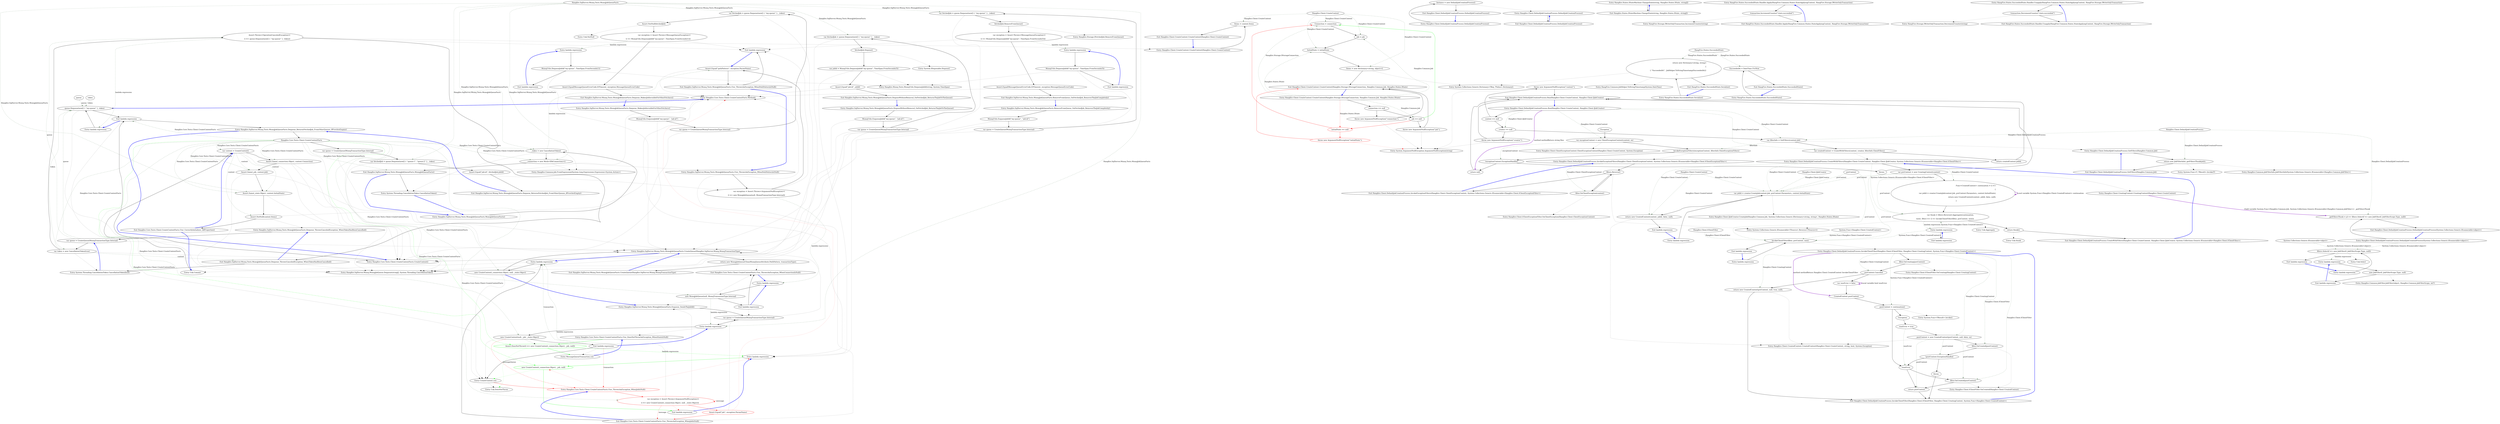 digraph  {
n17 [label="Hangfire.Client.CreateContext", span=""];
n0 [label="Entry Hangfire.Client.CreateContext.CreateContext(Hangfire.Client.CreateContext)", span="30-30", cluster="Hangfire.Client.CreateContext.CreateContext(Hangfire.Client.CreateContext)"];
n1 [label="Items = context.Items", span="33-33", cluster="Hangfire.Client.CreateContext.CreateContext(Hangfire.Client.CreateContext)"];
n2 [label="Exit Hangfire.Client.CreateContext.CreateContext(Hangfire.Client.CreateContext)", span="30-30", cluster="Hangfire.Client.CreateContext.CreateContext(Hangfire.Client.CreateContext)"];
n3 [label="Entry Hangfire.Client.CreateContext.CreateContext(Hangfire.Storage.IStorageConnection, Hangfire.Common.Job, Hangfire.States.IState)", span="36-36", cluster="Hangfire.Client.CreateContext.CreateContext(Hangfire.Storage.IStorageConnection, Hangfire.Common.Job, Hangfire.States.IState)"];
n4 [label="connection == null", span="38-38", cluster="Hangfire.Client.CreateContext.CreateContext(Hangfire.Storage.IStorageConnection, Hangfire.Common.Job, Hangfire.States.IState)"];
n6 [label="job == null", span="39-39", cluster="Hangfire.Client.CreateContext.CreateContext(Hangfire.Storage.IStorageConnection, Hangfire.Common.Job, Hangfire.States.IState)"];
n8 [label="initialState == null", span="40-40", cluster="Hangfire.Client.CreateContext.CreateContext(Hangfire.Storage.IStorageConnection, Hangfire.Common.Job, Hangfire.States.IState)", color=red, community=0];
n10 [label="Connection = connection", span="42-42", cluster="Hangfire.Client.CreateContext.CreateContext(Hangfire.Storage.IStorageConnection, Hangfire.Common.Job, Hangfire.States.IState)"];
n11 [label="Job = job", span="43-43", cluster="Hangfire.Client.CreateContext.CreateContext(Hangfire.Storage.IStorageConnection, Hangfire.Common.Job, Hangfire.States.IState)"];
n12 [label="InitialState = initialState", span="44-44", cluster="Hangfire.Client.CreateContext.CreateContext(Hangfire.Storage.IStorageConnection, Hangfire.Common.Job, Hangfire.States.IState)"];
n5 [label="throw new ArgumentNullException(''connection'');", span="38-38", cluster="Hangfire.Client.CreateContext.CreateContext(Hangfire.Storage.IStorageConnection, Hangfire.Common.Job, Hangfire.States.IState)"];
n7 [label="throw new ArgumentNullException(''job'');", span="39-39", cluster="Hangfire.Client.CreateContext.CreateContext(Hangfire.Storage.IStorageConnection, Hangfire.Common.Job, Hangfire.States.IState)"];
n9 [label="throw new ArgumentNullException(''initialState'');", span="40-40", cluster="Hangfire.Client.CreateContext.CreateContext(Hangfire.Storage.IStorageConnection, Hangfire.Common.Job, Hangfire.States.IState)", color=red, community=0];
n13 [label="Items = new Dictionary<string, object>()", span="46-46", cluster="Hangfire.Client.CreateContext.CreateContext(Hangfire.Storage.IStorageConnection, Hangfire.Common.Job, Hangfire.States.IState)"];
n14 [label="Exit Hangfire.Client.CreateContext.CreateContext(Hangfire.Storage.IStorageConnection, Hangfire.Common.Job, Hangfire.States.IState)", span="36-36", cluster="Hangfire.Client.CreateContext.CreateContext(Hangfire.Storage.IStorageConnection, Hangfire.Common.Job, Hangfire.States.IState)"];
n15 [label="Entry System.ArgumentNullException.ArgumentNullException(string)", span="0-0", cluster="System.ArgumentNullException.ArgumentNullException(string)"];
n16 [label="Entry System.Collections.Generic.Dictionary<TKey, TValue>.Dictionary()", span="0-0", cluster="System.Collections.Generic.Dictionary<TKey, TValue>.Dictionary()"];
m0_15 [label="Exit Hangfire.Core.Tests.Client.CreateContextFacts.Ctor_ThrowsAnException_WhenConnectionIsNull()", span="24-24", cluster="Hangfire.Core.Tests.Client.CreateContextFacts.Ctor_ThrowsAnException_WhenConnectionIsNull()", file="CreateContextFacts.cs"];
m0_37 [label="var context = CreateContext()", span="50-50", cluster="Hangfire.Core.Tests.Client.CreateContextFacts.Ctor_CorrectlyInitializes_AllProperties()", file="CreateContextFacts.cs"];
m0_38 [label="Assert.Same(_connection.Object, context.Connection)", span="52-52", cluster="Hangfire.Core.Tests.Client.CreateContextFacts.Ctor_CorrectlyInitializes_AllProperties()", file="CreateContextFacts.cs"];
m0_39 [label="Assert.Same(_job, context.Job)", span="53-53", cluster="Hangfire.Core.Tests.Client.CreateContextFacts.Ctor_CorrectlyInitializes_AllProperties()", file="CreateContextFacts.cs"];
m0_40 [label="Assert.Same(_state.Object, context.InitialState)", span="54-54", cluster="Hangfire.Core.Tests.Client.CreateContextFacts.Ctor_CorrectlyInitializes_AllProperties()", file="CreateContextFacts.cs"];
m0_41 [label="Assert.NotNull(context.Items)", span="56-56", cluster="Hangfire.Core.Tests.Client.CreateContextFacts.Ctor_CorrectlyInitializes_AllProperties()", file="CreateContextFacts.cs"];
m0_42 [label="Exit Hangfire.Core.Tests.Client.CreateContextFacts.Ctor_CorrectlyInitializes_AllProperties()", span="48-48", cluster="Hangfire.Core.Tests.Client.CreateContextFacts.Ctor_CorrectlyInitializes_AllProperties()", file="CreateContextFacts.cs"];
m0_6 [label="Entry Hangfire.SqlServer.Msmq.Tests.MsmqJobQueueFacts.Ctor_ThrowsAnException_WhenPathPatternIsNull()", span="22-22", cluster="Hangfire.SqlServer.Msmq.Tests.MsmqJobQueueFacts.Ctor_ThrowsAnException_WhenPathPatternIsNull()", file="CreateContextFacts.cs"];
m0_44 [label="Entry Hangfire.SqlServer.Msmq.MsmqJobQueue.Dequeue(string[], System.Threading.CancellationToken)", span="43-43", cluster="Hangfire.SqlServer.Msmq.MsmqJobQueue.Dequeue(string[], System.Threading.CancellationToken)", file="CreateContextFacts.cs"];
m0_34 [label="new CreateContext(_connection.Object, _job, null)", span="44-44", cluster="lambda expression", file="CreateContextFacts.cs", color=green, community=0];
m0_60 [label="Entry Hangfire.SqlServer.Msmq.Tests.MsmqJobQueueFacts.Dequeue_MakesJobInvisibleForOtherFetchers()", span="88-88", cluster="Hangfire.SqlServer.Msmq.Tests.MsmqJobQueueFacts.Dequeue_MakesJobInvisibleForOtherFetchers()", file="CreateContextFacts.cs"];
m0_61 [label="MsmqUtils.EnqueueJobId(''my-queue'', ''job-id'')", span="91-91", cluster="Hangfire.SqlServer.Msmq.Tests.MsmqJobQueueFacts.Dequeue_MakesJobInvisibleForOtherFetchers()", file="CreateContextFacts.cs"];
m0_62 [label="var queue = CreateQueue(MsmqTransactionType.Internal)", span="92-92", cluster="Hangfire.SqlServer.Msmq.Tests.MsmqJobQueueFacts.Dequeue_MakesJobInvisibleForOtherFetchers()", file="CreateContextFacts.cs"];
m0_63 [label="var fetchedJob = queue.Dequeue(new[] { ''my-queue'' }, _token)", span="95-95", cluster="Hangfire.SqlServer.Msmq.Tests.MsmqJobQueueFacts.Dequeue_MakesJobInvisibleForOtherFetchers()", file="CreateContextFacts.cs"];
m0_64 [label="Assert.NotNull(fetchedJob)", span="98-98", cluster="Hangfire.SqlServer.Msmq.Tests.MsmqJobQueueFacts.Dequeue_MakesJobInvisibleForOtherFetchers()", file="CreateContextFacts.cs"];
m0_65 [label="var exception = Assert.Throws<MessageQueueException>(\r\n                () => MsmqUtils.DequeueJobId(''my-queue'', TimeSpan.FromSeconds(1)))", span="100-101", cluster="Hangfire.SqlServer.Msmq.Tests.MsmqJobQueueFacts.Dequeue_MakesJobInvisibleForOtherFetchers()", file="CreateContextFacts.cs"];
m0_66 [label="Assert.Equal(MessageQueueErrorCode.IOTimeout, exception.MessageQueueErrorCode)", span="103-103", cluster="Hangfire.SqlServer.Msmq.Tests.MsmqJobQueueFacts.Dequeue_MakesJobInvisibleForOtherFetchers()", file="CreateContextFacts.cs"];
m0_67 [label="Exit Hangfire.SqlServer.Msmq.Tests.MsmqJobQueueFacts.Dequeue_MakesJobInvisibleForOtherFetchers()", span="88-88", cluster="Hangfire.SqlServer.Msmq.Tests.MsmqJobQueueFacts.Dequeue_MakesJobInvisibleForOtherFetchers()", file="CreateContextFacts.cs"];
m0_0 [label="Entry Hangfire.SqlServer.Msmq.Tests.MsmqJobQueueFacts.MsmqJobQueueFacts()", span="15-15", cluster="Hangfire.SqlServer.Msmq.Tests.MsmqJobQueueFacts.MsmqJobQueueFacts()", file="CreateContextFacts.cs"];
m0_1 [label="_token = new CancellationToken()", span="17-17", cluster="Hangfire.SqlServer.Msmq.Tests.MsmqJobQueueFacts.MsmqJobQueueFacts()", file="CreateContextFacts.cs"];
m0_2 [label="_connection = new Mock<IDbConnection>()", span="18-18", cluster="Hangfire.SqlServer.Msmq.Tests.MsmqJobQueueFacts.MsmqJobQueueFacts()", file="CreateContextFacts.cs"];
m0_3 [label="Exit Hangfire.SqlServer.Msmq.Tests.MsmqJobQueueFacts.MsmqJobQueueFacts()", span="15-15", cluster="Hangfire.SqlServer.Msmq.Tests.MsmqJobQueueFacts.MsmqJobQueueFacts()", file="CreateContextFacts.cs"];
m0_4 [label="Entry System.Threading.CancellationToken.CancellationToken()", span="0-0", cluster="System.Threading.CancellationToken.CancellationToken()", file="CreateContextFacts.cs"];
m0_35 [label="Exit lambda expression", span="44-44", cluster="lambda expression", file="CreateContextFacts.cs"];
m0_17 [label="var queue = CreateQueue(MsmqTransactionType.Internal)", span="34-34", cluster="Hangfire.SqlServer.Msmq.Tests.MsmqJobQueueFacts.Enqueue_SendsTheJobId()", file="CreateContextFacts.cs"];
m0_11 [label="Entry Hangfire.Core.Tests.Client.CreateContextFacts.Method()", span="68-68", cluster="Hangfire.Core.Tests.Client.CreateContextFacts.Method()", file="CreateContextFacts.cs"];
m0_7 [label="var exception = Assert.Throws<ArgumentNullException>(\r\n                () => new MsmqJobQueue(null, MsmqTransactionType.Internal))", span="24-25", cluster="Hangfire.SqlServer.Msmq.Tests.MsmqJobQueueFacts.Ctor_ThrowsAnException_WhenPathPatternIsNull()", file="CreateContextFacts.cs"];
m0_73 [label="Entry Hangfire.SqlServer.Msmq.Tests.MsmqJobQueueFacts.RemoveFromQueue_OnFetchedJob_RemovesTheJobCompletely()", span="107-107", cluster="Hangfire.SqlServer.Msmq.Tests.MsmqJobQueueFacts.RemoveFromQueue_OnFetchedJob_RemovesTheJobCompletely()", file="CreateContextFacts.cs"];
m0_74 [label="MsmqUtils.EnqueueJobId(''my-queue'', ''job-id'')", span="110-110", cluster="Hangfire.SqlServer.Msmq.Tests.MsmqJobQueueFacts.RemoveFromQueue_OnFetchedJob_RemovesTheJobCompletely()", file="CreateContextFacts.cs"];
m0_75 [label="var queue = CreateQueue(MsmqTransactionType.Internal)", span="111-111", cluster="Hangfire.SqlServer.Msmq.Tests.MsmqJobQueueFacts.RemoveFromQueue_OnFetchedJob_RemovesTheJobCompletely()", file="CreateContextFacts.cs"];
m0_76 [label="var fetchedJob = queue.Dequeue(new[] { ''my-queue'' }, _token)", span="114-114", cluster="Hangfire.SqlServer.Msmq.Tests.MsmqJobQueueFacts.RemoveFromQueue_OnFetchedJob_RemovesTheJobCompletely()", file="CreateContextFacts.cs"];
m0_77 [label="fetchedJob.RemoveFromQueue()", span="116-116", cluster="Hangfire.SqlServer.Msmq.Tests.MsmqJobQueueFacts.RemoveFromQueue_OnFetchedJob_RemovesTheJobCompletely()", file="CreateContextFacts.cs"];
m0_78 [label="var exception = Assert.Throws<MessageQueueException>(\r\n                () => MsmqUtils.DequeueJobId(''my-queue'', TimeSpan.FromSeconds(5)))", span="120-121", cluster="Hangfire.SqlServer.Msmq.Tests.MsmqJobQueueFacts.RemoveFromQueue_OnFetchedJob_RemovesTheJobCompletely()", file="CreateContextFacts.cs"];
m0_79 [label="Assert.Equal(MessageQueueErrorCode.IOTimeout, exception.MessageQueueErrorCode)", span="123-123", cluster="Hangfire.SqlServer.Msmq.Tests.MsmqJobQueueFacts.RemoveFromQueue_OnFetchedJob_RemovesTheJobCompletely()", file="CreateContextFacts.cs"];
m0_80 [label="Exit Hangfire.SqlServer.Msmq.Tests.MsmqJobQueueFacts.RemoveFromQueue_OnFetchedJob_RemovesTheJobCompletely()", span="107-107", cluster="Hangfire.SqlServer.Msmq.Tests.MsmqJobQueueFacts.RemoveFromQueue_OnFetchedJob_RemovesTheJobCompletely()", file="CreateContextFacts.cs"];
m0_32 [label="Entry Unk.DoesNotThrow", span="", cluster="Unk.DoesNotThrow", file="CreateContextFacts.cs"];
m0_43 [label="Entry Hangfire.Core.Tests.Client.CreateContextFacts.CreateContext()", span="72-72", cluster="Hangfire.Core.Tests.Client.CreateContextFacts.CreateContext()", file="CreateContextFacts.cs"];
m0_12 [label="Entry lambda expression", span="25-25", cluster="lambda expression", file="CreateContextFacts.cs"];
m0_13 [label="new MsmqJobQueue(null, MsmqTransactionType.Internal)", span="25-25", cluster="lambda expression", file="CreateContextFacts.cs"];
m0_14 [label="Exit lambda expression", span="25-25", cluster="lambda expression", file="CreateContextFacts.cs"];
m0_5 [label="Entry Hangfire.Common.Job.FromExpression(System.Linq.Expressions.Expression<System.Action>)", span="148-148", cluster="Hangfire.Common.Job.FromExpression(System.Linq.Expressions.Expression<System.Action>)", file="CreateContextFacts.cs"];
m0_16 [label="Entry Hangfire.SqlServer.Msmq.Tests.MsmqJobQueueFacts.Enqueue_SendsTheJobId()", span="31-31", cluster="Hangfire.SqlServer.Msmq.Tests.MsmqJobQueueFacts.Enqueue_SendsTheJobId()", file="CreateContextFacts.cs"];
m0_10 [label="Exit lambda expression", span="18-18", cluster="lambda expression", file="CreateContextFacts.cs"];
m0_53 [label="Exit lambda expression", span="73-73", cluster="lambda expression", file="CreateContextFacts.cs"];
m0_54 [label="Entry Hangfire.SqlServer.Msmq.Tests.MsmqJobQueueFacts.Dequeue_ReturnsFetchedJob_FromOtherQueues_IfFirstAreEmpty()", span="77-77", cluster="Hangfire.SqlServer.Msmq.Tests.MsmqJobQueueFacts.Dequeue_ReturnsFetchedJob_FromOtherQueues_IfFirstAreEmpty()", file="CreateContextFacts.cs"];
m0_33 [label="Entry lambda expression", span="44-44", cluster="lambda expression", file="CreateContextFacts.cs"];
m0_29 [label="Entry Hangfire.Core.Tests.Client.CreateContextFacts.Ctor_DoesNotThrowAnException_WhenStateIsNull()", span="42-42", cluster="Hangfire.Core.Tests.Client.CreateContextFacts.Ctor_DoesNotThrowAnException_WhenStateIsNull()", file="CreateContextFacts.cs"];
m0_18 [label="Entry lambda expression", span="27-27", cluster="lambda expression", file="CreateContextFacts.cs"];
m0_19 [label="new CreateContext(null, _job, _state.Object)", span="27-27", cluster="lambda expression", file="CreateContextFacts.cs"];
m0_20 [label="Exit lambda expression", span="27-27", cluster="lambda expression", file="CreateContextFacts.cs"];
m0_22 [label="Entry Hangfire.Core.Tests.Client.CreateContextFacts.Ctor_ThrowsAnException_WhenJobIsNull()", span="33-33", cluster="Hangfire.Core.Tests.Client.CreateContextFacts.Ctor_ThrowsAnException_WhenJobIsNull()", color=red, community=0, file="CreateContextFacts.cs"];
m0_21 [label="Entry CreateContext.cstr", span="", cluster="CreateContext.cstr", file="CreateContextFacts.cs"];
m0_26 [label="Entry lambda expression", span="36-36", cluster="lambda expression", file="CreateContextFacts.cs"];
m0_23 [label="var exception = Assert.Throws<ArgumentNullException>(\r\n                () => new CreateContext(_connection.Object, null, _state.Object))", span="35-36", cluster="Hangfire.Core.Tests.Client.CreateContextFacts.Ctor_ThrowsAnException_WhenJobIsNull()", color=red, community=0, file="CreateContextFacts.cs"];
m0_24 [label="Assert.Equal(''job'', exception.ParamName)", span="38-38", cluster="Hangfire.Core.Tests.Client.CreateContextFacts.Ctor_ThrowsAnException_WhenJobIsNull()", color=red, community=0, file="CreateContextFacts.cs"];
m0_25 [label="Exit Hangfire.Core.Tests.Client.CreateContextFacts.Ctor_ThrowsAnException_WhenJobIsNull()", span="33-33", cluster="Hangfire.Core.Tests.Client.CreateContextFacts.Ctor_ThrowsAnException_WhenJobIsNull()", file="CreateContextFacts.cs"];
m0_27 [label="new CreateContext(_connection.Object, null, _state.Object)", span="36-36", cluster="lambda expression", file="CreateContextFacts.cs"];
m0_45 [label="Entry Hangfire.SqlServer.Msmq.Tests.MsmqJobQueueFacts.Dequeue_ThrowsCanceledException_WhenTokenHasBeenCancelled()", span="67-67", cluster="Hangfire.SqlServer.Msmq.Tests.MsmqJobQueueFacts.Dequeue_ThrowsCanceledException_WhenTokenHasBeenCancelled()", file="CreateContextFacts.cs"];
m0_68 [label="Entry Unk.NotNull", span="", cluster="Unk.NotNull", file="CreateContextFacts.cs"];
m0_81 [label="Entry Hangfire.Storage.IFetchedJob.RemoveFromQueue()", span="24-24", cluster="Hangfire.Storage.IFetchedJob.RemoveFromQueue()", file="CreateContextFacts.cs"];
m0_36 [label="Entry Unk.Commit", span="", cluster="Unk.Commit", file="CreateContextFacts.cs"];
m0_52 [label="queue.Dequeue(new[] { ''my-queue'' }, token)", span="73-73", cluster="lambda expression", file="CreateContextFacts.cs"];
m0_46 [label="var queue = CreateQueue(MsmqTransactionType.Internal)", span="69-69", cluster="Hangfire.SqlServer.Msmq.Tests.MsmqJobQueueFacts.Dequeue_ThrowsCanceledException_WhenTokenHasBeenCancelled()", file="CreateContextFacts.cs"];
m0_47 [label="var token = new CancellationToken(true)", span="70-70", cluster="Hangfire.SqlServer.Msmq.Tests.MsmqJobQueueFacts.Dequeue_ThrowsCanceledException_WhenTokenHasBeenCancelled()", file="CreateContextFacts.cs"];
m0_48 [label="Assert.Throws<OperationCanceledException>(\r\n                () => queue.Dequeue(new[] { ''my-queue'' }, token))", span="72-73", cluster="Hangfire.SqlServer.Msmq.Tests.MsmqJobQueueFacts.Dequeue_ThrowsCanceledException_WhenTokenHasBeenCancelled()", file="CreateContextFacts.cs"];
m0_49 [label="Exit Hangfire.SqlServer.Msmq.Tests.MsmqJobQueueFacts.Dequeue_ThrowsCanceledException_WhenTokenHasBeenCancelled()", span="67-67", cluster="Hangfire.SqlServer.Msmq.Tests.MsmqJobQueueFacts.Dequeue_ThrowsCanceledException_WhenTokenHasBeenCancelled()", file="CreateContextFacts.cs"];
m0_50 [label="Entry System.Threading.CancellationToken.CancellationToken(bool)", span="0-0", cluster="System.Threading.CancellationToken.CancellationToken(bool)", file="CreateContextFacts.cs"];
m0_30 [label="Assert.DoesNotThrow(() => new CreateContext(_connection.Object, _job, null))", span="44-44", cluster="Hangfire.Core.Tests.Client.CreateContextFacts.Ctor_DoesNotThrowAnException_WhenStateIsNull()", file="CreateContextFacts.cs", color=green, community=0];
m0_51 [label="Entry lambda expression", span="73-73", cluster="lambda expression", file="CreateContextFacts.cs"];
m0_69 [label="Entry lambda expression", span="101-101", cluster="lambda expression", file="CreateContextFacts.cs"];
m0_70 [label="MsmqUtils.DequeueJobId(''my-queue'', TimeSpan.FromSeconds(1))", span="101-101", cluster="lambda expression", file="CreateContextFacts.cs"];
m0_71 [label="Exit lambda expression", span="101-101", cluster="lambda expression", file="CreateContextFacts.cs"];
m0_82 [label="Entry lambda expression", span="121-121", cluster="lambda expression", file="CreateContextFacts.cs"];
m0_83 [label="MsmqUtils.DequeueJobId(''my-queue'', TimeSpan.FromSeconds(5))", span="121-121", cluster="lambda expression", file="CreateContextFacts.cs"];
m0_84 [label="Exit lambda expression", span="121-121", cluster="lambda expression", file="CreateContextFacts.cs"];
m0_8 [label="Assert.Equal(''pathPattern'', exception.ParamName)", span="27-27", cluster="Hangfire.SqlServer.Msmq.Tests.MsmqJobQueueFacts.Ctor_ThrowsAnException_WhenPathPatternIsNull()", file="CreateContextFacts.cs"];
m0_28 [label="Entry Hangfire.SqlServer.Msmq.Tests.MsmqJobQueueFacts.CreateQueue(Hangfire.SqlServer.Msmq.MsmqTransactionType)", span="142-142", cluster="Hangfire.SqlServer.Msmq.Tests.MsmqJobQueueFacts.CreateQueue(Hangfire.SqlServer.Msmq.MsmqTransactionType)", file="CreateContextFacts.cs"];
m0_9 [label="Exit Hangfire.SqlServer.Msmq.Tests.MsmqJobQueueFacts.Ctor_ThrowsAnException_WhenPathPatternIsNull()", span="22-22", cluster="Hangfire.SqlServer.Msmq.Tests.MsmqJobQueueFacts.Ctor_ThrowsAnException_WhenPathPatternIsNull()", file="CreateContextFacts.cs"];
m0_72 [label="Entry Hangfire.Msmq.Tests.MsmqUtils.DequeueJobId(string, System.TimeSpan)", span="19-19", cluster="Hangfire.Msmq.Tests.MsmqUtils.DequeueJobId(string, System.TimeSpan)", file="CreateContextFacts.cs"];
m0_31 [label="Entry MessageQueueTransaction.cstr", span="", cluster="MessageQueueTransaction.cstr", file="CreateContextFacts.cs"];
m0_85 [label="Entry Hangfire.SqlServer.Msmq.Tests.MsmqJobQueueFacts.DisposeWithoutRemoval_OnFetchedJob_ReturnsTheJobToTheQueue()", span="127-127", cluster="Hangfire.SqlServer.Msmq.Tests.MsmqJobQueueFacts.DisposeWithoutRemoval_OnFetchedJob_ReturnsTheJobToTheQueue()", file="CreateContextFacts.cs"];
m0_86 [label="MsmqUtils.EnqueueJobId(''my-queue'', ''job-id'')", span="130-130", cluster="Hangfire.SqlServer.Msmq.Tests.MsmqJobQueueFacts.DisposeWithoutRemoval_OnFetchedJob_ReturnsTheJobToTheQueue()", file="CreateContextFacts.cs"];
m0_87 [label="var queue = CreateQueue(MsmqTransactionType.Internal)", span="131-131", cluster="Hangfire.SqlServer.Msmq.Tests.MsmqJobQueueFacts.DisposeWithoutRemoval_OnFetchedJob_ReturnsTheJobToTheQueue()", file="CreateContextFacts.cs"];
m0_88 [label="var fetchedJob = queue.Dequeue(new[] { ''my-queue'' }, _token)", span="134-134", cluster="Hangfire.SqlServer.Msmq.Tests.MsmqJobQueueFacts.DisposeWithoutRemoval_OnFetchedJob_ReturnsTheJobToTheQueue()", file="CreateContextFacts.cs"];
m0_89 [label="fetchedJob.Dispose()", span="135-135", cluster="Hangfire.SqlServer.Msmq.Tests.MsmqJobQueueFacts.DisposeWithoutRemoval_OnFetchedJob_ReturnsTheJobToTheQueue()", file="CreateContextFacts.cs"];
m0_90 [label="var jobId = MsmqUtils.DequeueJobId(''my-queue'', TimeSpan.FromSeconds(5))", span="138-138", cluster="Hangfire.SqlServer.Msmq.Tests.MsmqJobQueueFacts.DisposeWithoutRemoval_OnFetchedJob_ReturnsTheJobToTheQueue()", file="CreateContextFacts.cs"];
m0_91 [label="Assert.Equal(''job-id'', jobId)", span="139-139", cluster="Hangfire.SqlServer.Msmq.Tests.MsmqJobQueueFacts.DisposeWithoutRemoval_OnFetchedJob_ReturnsTheJobToTheQueue()", file="CreateContextFacts.cs"];
m0_92 [label="Exit Hangfire.SqlServer.Msmq.Tests.MsmqJobQueueFacts.DisposeWithoutRemoval_OnFetchedJob_ReturnsTheJobToTheQueue()", span="127-127", cluster="Hangfire.SqlServer.Msmq.Tests.MsmqJobQueueFacts.DisposeWithoutRemoval_OnFetchedJob_ReturnsTheJobToTheQueue()", file="CreateContextFacts.cs"];
m0_94 [label="return new MsmqJobQueue(CleanMsmqQueueAttribute.PathPattern, transactionType);", span="144-144", cluster="Hangfire.SqlServer.Msmq.Tests.MsmqJobQueueFacts.CreateQueue(Hangfire.SqlServer.Msmq.MsmqTransactionType)", file="CreateContextFacts.cs"];
m0_95 [label="Exit Hangfire.SqlServer.Msmq.Tests.MsmqJobQueueFacts.CreateQueue(Hangfire.SqlServer.Msmq.MsmqTransactionType)", span="142-142", cluster="Hangfire.SqlServer.Msmq.Tests.MsmqJobQueueFacts.CreateQueue(Hangfire.SqlServer.Msmq.MsmqTransactionType)", file="CreateContextFacts.cs"];
m0_93 [label="Entry System.IDisposable.Dispose()", span="0-0", cluster="System.IDisposable.Dispose()", file="CreateContextFacts.cs"];
m0_55 [label="Hangfire.Core.Tests.Client.CreateContextFacts", span="", cluster="Hangfire.SqlServer.Msmq.Tests.MsmqJobQueueFacts.Dequeue_ReturnsFetchedJob_FromOtherQueues_IfFirstAreEmpty()", file="CreateContextFacts.cs"];
m0_56 [label="var queue = CreateQueue(MsmqTransactionType.Internal)", span="80-80", cluster="Hangfire.SqlServer.Msmq.Tests.MsmqJobQueueFacts.Dequeue_ReturnsFetchedJob_FromOtherQueues_IfFirstAreEmpty()", file="CreateContextFacts.cs"];
m0_57 [label="var fetchedJob = queue.Dequeue(new[] { ''queue-1'', ''queue-2'' }, _token)", span="82-82", cluster="Hangfire.SqlServer.Msmq.Tests.MsmqJobQueueFacts.Dequeue_ReturnsFetchedJob_FromOtherQueues_IfFirstAreEmpty()", file="CreateContextFacts.cs"];
m0_58 [label="Assert.Equal(''job-id'', fetchedJob.JobId)", span="84-84", cluster="Hangfire.SqlServer.Msmq.Tests.MsmqJobQueueFacts.Dequeue_ReturnsFetchedJob_FromOtherQueues_IfFirstAreEmpty()", file="CreateContextFacts.cs"];
m0_59 [label="Exit Hangfire.SqlServer.Msmq.Tests.MsmqJobQueueFacts.Dequeue_ReturnsFetchedJob_FromOtherQueues_IfFirstAreEmpty()", span="77-77", cluster="Hangfire.SqlServer.Msmq.Tests.MsmqJobQueueFacts.Dequeue_ReturnsFetchedJob_FromOtherQueues_IfFirstAreEmpty()", file="CreateContextFacts.cs"];
m0_96 [label="Hangfire.SqlServer.Msmq.Tests.MsmqJobQueueFacts", span="", file="CreateContextFacts.cs"];
m0_97 [label=queue, span="", file="CreateContextFacts.cs"];
m0_98 [label=token, span="", file="CreateContextFacts.cs"];
m1_35 [label="Entry Hangfire.Client.DefaultJobCreationProcess.InvokeExceptionFilters(Hangfire.Client.ClientExceptionContext, System.Collections.Generic.IEnumerable<Hangfire.Client.IClientExceptionFilter>)", span="132-132", cluster="Hangfire.Client.DefaultJobCreationProcess.InvokeExceptionFilters(Hangfire.Client.ClientExceptionContext, System.Collections.Generic.IEnumerable<Hangfire.Client.IClientExceptionFilter>)", file="DefaultJobCreationProcess.cs"];
m1_80 [label="filters.Reverse()", span="135-135", cluster="Hangfire.Client.DefaultJobCreationProcess.InvokeExceptionFilters(Hangfire.Client.ClientExceptionContext, System.Collections.Generic.IEnumerable<Hangfire.Client.IClientExceptionFilter>)", file="DefaultJobCreationProcess.cs"];
m1_81 [label="filter.OnClientException(context)", span="137-137", cluster="Hangfire.Client.DefaultJobCreationProcess.InvokeExceptionFilters(Hangfire.Client.ClientExceptionContext, System.Collections.Generic.IEnumerable<Hangfire.Client.IClientExceptionFilter>)", file="DefaultJobCreationProcess.cs"];
m1_82 [label="Exit Hangfire.Client.DefaultJobCreationProcess.InvokeExceptionFilters(Hangfire.Client.ClientExceptionContext, System.Collections.Generic.IEnumerable<Hangfire.Client.IClientExceptionFilter>)", span="132-132", cluster="Hangfire.Client.DefaultJobCreationProcess.InvokeExceptionFilters(Hangfire.Client.ClientExceptionContext, System.Collections.Generic.IEnumerable<Hangfire.Client.IClientExceptionFilter>)", file="DefaultJobCreationProcess.cs"];
m1_46 [label="Entry System.Collections.Generic.IEnumerable<TSource>.Reverse<TSource>()", span="0-0", cluster="System.Collections.Generic.IEnumerable<TSource>.Reverse<TSource>()", file="DefaultJobCreationProcess.cs"];
m1_16 [label="Entry Hangfire.Client.DefaultJobCreationProcess.Run(Hangfire.Client.CreateContext, Hangfire.Client.IJobCreator)", span="45-45", cluster="Hangfire.Client.DefaultJobCreationProcess.Run(Hangfire.Client.CreateContext, Hangfire.Client.IJobCreator)", file="DefaultJobCreationProcess.cs"];
m1_17 [label="context == null", span="47-47", cluster="Hangfire.Client.DefaultJobCreationProcess.Run(Hangfire.Client.CreateContext, Hangfire.Client.IJobCreator)", file="DefaultJobCreationProcess.cs"];
m1_19 [label="creator == null", span="48-48", cluster="Hangfire.Client.DefaultJobCreationProcess.Run(Hangfire.Client.CreateContext, Hangfire.Client.IJobCreator)", file="DefaultJobCreationProcess.cs"];
m1_21 [label="var filterInfo = GetFilters(context.Job)", span="50-50", cluster="Hangfire.Client.DefaultJobCreationProcess.Run(Hangfire.Client.CreateContext, Hangfire.Client.IJobCreator)", file="DefaultJobCreationProcess.cs"];
m1_22 [label="var createdContext = CreateWithFilters(context, creator, filterInfo.ClientFilters)", span="54-54", cluster="Hangfire.Client.DefaultJobCreationProcess.Run(Hangfire.Client.CreateContext, Hangfire.Client.IJobCreator)", file="DefaultJobCreationProcess.cs"];
m1_25 [label="var exceptionContext = new ClientExceptionContext(context, ex)", span="59-59", cluster="Hangfire.Client.DefaultJobCreationProcess.Run(Hangfire.Client.CreateContext, Hangfire.Client.IJobCreator)", file="DefaultJobCreationProcess.cs"];
m1_18 [label="throw new ArgumentNullException(''context'');", span="47-47", cluster="Hangfire.Client.DefaultJobCreationProcess.Run(Hangfire.Client.CreateContext, Hangfire.Client.IJobCreator)", file="DefaultJobCreationProcess.cs"];
m1_20 [label="throw new ArgumentNullException(''creator'');", span="48-48", cluster="Hangfire.Client.DefaultJobCreationProcess.Run(Hangfire.Client.CreateContext, Hangfire.Client.IJobCreator)", file="DefaultJobCreationProcess.cs"];
m1_26 [label="InvokeExceptionFilters(exceptionContext, filterInfo.ClientExceptionFilters)", span="61-61", cluster="Hangfire.Client.DefaultJobCreationProcess.Run(Hangfire.Client.CreateContext, Hangfire.Client.IJobCreator)", file="DefaultJobCreationProcess.cs"];
m1_23 [label="return createdContext.JobId;", span="55-55", cluster="Hangfire.Client.DefaultJobCreationProcess.Run(Hangfire.Client.CreateContext, Hangfire.Client.IJobCreator)", file="DefaultJobCreationProcess.cs"];
m1_24 [label=Exception, span="57-57", cluster="Hangfire.Client.DefaultJobCreationProcess.Run(Hangfire.Client.CreateContext, Hangfire.Client.IJobCreator)", file="DefaultJobCreationProcess.cs"];
m1_27 [label="!exceptionContext.ExceptionHandled", span="62-62", cluster="Hangfire.Client.DefaultJobCreationProcess.Run(Hangfire.Client.CreateContext, Hangfire.Client.IJobCreator)", file="DefaultJobCreationProcess.cs"];
m1_28 [label="throw;", span="64-64", cluster="Hangfire.Client.DefaultJobCreationProcess.Run(Hangfire.Client.CreateContext, Hangfire.Client.IJobCreator)", file="DefaultJobCreationProcess.cs"];
m1_29 [label="return null;", span="67-67", cluster="Hangfire.Client.DefaultJobCreationProcess.Run(Hangfire.Client.CreateContext, Hangfire.Client.IJobCreator)", file="DefaultJobCreationProcess.cs"];
m1_30 [label="Exit Hangfire.Client.DefaultJobCreationProcess.Run(Hangfire.Client.CreateContext, Hangfire.Client.IJobCreator)", span="45-45", cluster="Hangfire.Client.DefaultJobCreationProcess.Run(Hangfire.Client.CreateContext, Hangfire.Client.IJobCreator)", file="DefaultJobCreationProcess.cs"];
m1_39 [label="Entry System.Func<T, TResult>.Invoke(T)", span="0-0", cluster="System.Func<T, TResult>.Invoke(T)", file="DefaultJobCreationProcess.cs"];
m1_79 [label="Entry Hangfire.Client.IClientFilter.OnCreated(Hangfire.Client.CreatedContext)", span="33-33", cluster="Hangfire.Client.IClientFilter.OnCreated(Hangfire.Client.CreatedContext)", file="DefaultJobCreationProcess.cs"];
m1_48 [label="Entry Unk.thunk", span="", cluster="Unk.thunk", file="DefaultJobCreationProcess.cs"];
m1_45 [label="Entry Hangfire.Client.CreatingContext.CreatingContext(Hangfire.Client.CreateContext)", span="32-32", cluster="Hangfire.Client.CreatingContext.CreatingContext(Hangfire.Client.CreateContext)", file="DefaultJobCreationProcess.cs"];
m1_47 [label="Entry Unk.Aggregate", span="", cluster="Unk.Aggregate", file="DefaultJobCreationProcess.cs"];
m1_77 [label="Entry Hangfire.Client.IClientFilter.OnCreating(Hangfire.Client.CreatingContext)", span="27-27", cluster="Hangfire.Client.IClientFilter.OnCreating(Hangfire.Client.CreatingContext)", file="DefaultJobCreationProcess.cs"];
m1_53 [label="Entry Hangfire.Client.IJobCreator.CreateJob(Hangfire.Common.Job, System.Collections.Generic.IDictionary<string, string>, Hangfire.States.IState)", span="24-24", cluster="Hangfire.Client.IJobCreator.CreateJob(Hangfire.Common.Job, System.Collections.Generic.IDictionary<string, string>, Hangfire.States.IState)", file="DefaultJobCreationProcess.cs"];
m1_83 [label="Entry Hangfire.Client.IClientExceptionFilter.OnClientException(Hangfire.Client.ClientExceptionContext)", span="27-27", cluster="Hangfire.Client.IClientExceptionFilter.OnClientException(Hangfire.Client.ClientExceptionContext)", file="DefaultJobCreationProcess.cs"];
m1_54 [label="Entry Hangfire.Client.CreatedContext.CreatedContext(Hangfire.Client.CreateContext, string, bool, System.Exception)", span="27-27", cluster="Hangfire.Client.CreatedContext.CreatedContext(Hangfire.Client.CreateContext, string, bool, System.Exception)", file="DefaultJobCreationProcess.cs"];
m1_3 [label="Entry Hangfire.Client.DefaultJobCreationProcess.DefaultJobCreationProcess()", span="35-35", cluster="Hangfire.Client.DefaultJobCreationProcess.DefaultJobCreationProcess()", file="DefaultJobCreationProcess.cs"];
m1_0 [label="Entry Hangfire.Client.DefaultJobCreationProcess.DefaultJobCreationProcess()", span="27-27", cluster="Hangfire.Client.DefaultJobCreationProcess.DefaultJobCreationProcess()", file="DefaultJobCreationProcess.cs"];
m1_1 [label="Instance = new DefaultJobCreationProcess()", span="29-29", cluster="Hangfire.Client.DefaultJobCreationProcess.DefaultJobCreationProcess()", file="DefaultJobCreationProcess.cs"];
m1_2 [label="Exit Hangfire.Client.DefaultJobCreationProcess.DefaultJobCreationProcess()", span="27-27", cluster="Hangfire.Client.DefaultJobCreationProcess.DefaultJobCreationProcess()", file="DefaultJobCreationProcess.cs"];
m1_4 [label="Exit Hangfire.Client.DefaultJobCreationProcess.DefaultJobCreationProcess()", span="35-35", cluster="Hangfire.Client.DefaultJobCreationProcess.DefaultJobCreationProcess()", file="DefaultJobCreationProcess.cs"];
m1_57 [label="Entry lambda expression", span="89-89", cluster="lambda expression", file="DefaultJobCreationProcess.cs"];
m1_9 [label="filters.Select(f => new JobFilter(f, JobFilterScope.Type, null))", span="42-42", cluster="lambda expression", file="DefaultJobCreationProcess.cs"];
m1_8 [label="Entry lambda expression", span="42-42", cluster="lambda expression", file="DefaultJobCreationProcess.cs"];
m1_10 [label="Exit lambda expression", span="42-42", cluster="lambda expression", file="DefaultJobCreationProcess.cs"];
m1_12 [label="Entry lambda expression", span="42-42", cluster="lambda expression", file="DefaultJobCreationProcess.cs"];
m1_13 [label="new JobFilter(f, JobFilterScope.Type, null)", span="42-42", cluster="lambda expression", file="DefaultJobCreationProcess.cs"];
m1_14 [label="Exit lambda expression", span="42-42", cluster="lambda expression", file="DefaultJobCreationProcess.cs"];
m1_50 [label="var jobId = creator.CreateJob(context.Job, preContext.Parameters, context.InitialState)", span="84-84", cluster="lambda expression", file="DefaultJobCreationProcess.cs"];
m1_51 [label="return new CreatedContext(context, jobId, false, null);", span="85-85", cluster="lambda expression", file="DefaultJobCreationProcess.cs"];
m1_58 [label="InvokeClientFilter(filter, preContext, next)", span="89-89", cluster="lambda expression", file="DefaultJobCreationProcess.cs"];
m1_55 [label="Entry lambda expression", span="89-89", cluster="lambda expression", file="DefaultJobCreationProcess.cs"];
m1_49 [label="Entry lambda expression", span="82-86", cluster="lambda expression", file="DefaultJobCreationProcess.cs"];
m1_52 [label="Exit lambda expression", span="82-86", cluster="lambda expression", file="DefaultJobCreationProcess.cs"];
m1_56 [label="Exit lambda expression", span="89-89", cluster="lambda expression", file="DefaultJobCreationProcess.cs"];
m1_59 [label="Exit lambda expression", span="89-89", cluster="lambda expression", file="DefaultJobCreationProcess.cs"];
m1_11 [label="Entry Unk.Select", span="", cluster="Unk.Select", file="DefaultJobCreationProcess.cs"];
m1_32 [label="Entry Hangfire.Client.DefaultJobCreationProcess.GetFilters(Hangfire.Common.Job)", span="71-71", cluster="Hangfire.Client.DefaultJobCreationProcess.GetFilters(Hangfire.Common.Job)", file="DefaultJobCreationProcess.cs"];
m1_36 [label="return new JobFilterInfo(_getFiltersThunk(job));", span="73-73", cluster="Hangfire.Client.DefaultJobCreationProcess.GetFilters(Hangfire.Common.Job)", file="DefaultJobCreationProcess.cs"];
m1_37 [label="Exit Hangfire.Client.DefaultJobCreationProcess.GetFilters(Hangfire.Common.Job)", span="71-71", cluster="Hangfire.Client.DefaultJobCreationProcess.GetFilters(Hangfire.Common.Job)", file="DefaultJobCreationProcess.cs"];
m1_34 [label="Entry Hangfire.Client.ClientExceptionContext.ClientExceptionContext(Hangfire.Client.CreateContext, System.Exception)", span="26-26", cluster="Hangfire.Client.ClientExceptionContext.ClientExceptionContext(Hangfire.Client.CreateContext, System.Exception)", file="DefaultJobCreationProcess.cs"];
m1_33 [label="Entry Hangfire.Client.DefaultJobCreationProcess.CreateWithFilters(Hangfire.Client.CreateContext, Hangfire.Client.IJobCreator, System.Collections.Generic.IEnumerable<Hangfire.Client.IClientFilter>)", span="76-76", cluster="Hangfire.Client.DefaultJobCreationProcess.CreateWithFilters(Hangfire.Client.CreateContext, Hangfire.Client.IJobCreator, System.Collections.Generic.IEnumerable<Hangfire.Client.IClientFilter>)", file="DefaultJobCreationProcess.cs"];
m1_40 [label="var preContext = new CreatingContext(context)", span="81-81", cluster="Hangfire.Client.DefaultJobCreationProcess.CreateWithFilters(Hangfire.Client.CreateContext, Hangfire.Client.IJobCreator, System.Collections.Generic.IEnumerable<Hangfire.Client.IClientFilter>)", file="DefaultJobCreationProcess.cs"];
m1_41 [label="Func<CreatedContext> continuation = () =>\r\n            {\r\n                var jobId = creator.CreateJob(context.Job, preContext.Parameters, context.InitialState);\r\n                return new CreatedContext(context, jobId, false, null);\r\n            }", span="82-86", cluster="Hangfire.Client.DefaultJobCreationProcess.CreateWithFilters(Hangfire.Client.CreateContext, Hangfire.Client.IJobCreator, System.Collections.Generic.IEnumerable<Hangfire.Client.IClientFilter>)", file="DefaultJobCreationProcess.cs"];
m1_42 [label="var thunk = filters.Reverse().Aggregate(continuation,\r\n                (next, filter) => () => InvokeClientFilter(filter, preContext, next))", span="88-89", cluster="Hangfire.Client.DefaultJobCreationProcess.CreateWithFilters(Hangfire.Client.CreateContext, Hangfire.Client.IJobCreator, System.Collections.Generic.IEnumerable<Hangfire.Client.IClientFilter>)", file="DefaultJobCreationProcess.cs"];
m1_43 [label="return thunk();", span="91-91", cluster="Hangfire.Client.DefaultJobCreationProcess.CreateWithFilters(Hangfire.Client.CreateContext, Hangfire.Client.IJobCreator, System.Collections.Generic.IEnumerable<Hangfire.Client.IClientFilter>)", file="DefaultJobCreationProcess.cs"];
m1_44 [label="Exit Hangfire.Client.DefaultJobCreationProcess.CreateWithFilters(Hangfire.Client.CreateContext, Hangfire.Client.IJobCreator, System.Collections.Generic.IEnumerable<Hangfire.Client.IClientFilter>)", span="76-76", cluster="Hangfire.Client.DefaultJobCreationProcess.CreateWithFilters(Hangfire.Client.CreateContext, Hangfire.Client.IJobCreator, System.Collections.Generic.IEnumerable<Hangfire.Client.IClientFilter>)", file="DefaultJobCreationProcess.cs"];
m1_60 [label="Entry Hangfire.Client.DefaultJobCreationProcess.InvokeClientFilter(Hangfire.Client.IClientFilter, Hangfire.Client.CreatingContext, System.Func<Hangfire.Client.CreatedContext>)", span="94-94", cluster="Hangfire.Client.DefaultJobCreationProcess.InvokeClientFilter(Hangfire.Client.IClientFilter, Hangfire.Client.CreatingContext, System.Func<Hangfire.Client.CreatedContext>)", file="DefaultJobCreationProcess.cs"];
m1_61 [label="filter.OnCreating(preContext)", span="99-99", cluster="Hangfire.Client.DefaultJobCreationProcess.InvokeClientFilter(Hangfire.Client.IClientFilter, Hangfire.Client.CreatingContext, System.Func<Hangfire.Client.CreatedContext>)", file="DefaultJobCreationProcess.cs"];
m1_62 [label="preContext.Canceled", span="100-100", cluster="Hangfire.Client.DefaultJobCreationProcess.InvokeClientFilter(Hangfire.Client.IClientFilter, Hangfire.Client.CreatingContext, System.Func<Hangfire.Client.CreatedContext>)", file="DefaultJobCreationProcess.cs"];
m1_63 [label="return new CreatedContext(preContext, null, true, null);", span="102-102", cluster="Hangfire.Client.DefaultJobCreationProcess.InvokeClientFilter(Hangfire.Client.IClientFilter, Hangfire.Client.CreatingContext, System.Func<Hangfire.Client.CreatedContext>)", file="DefaultJobCreationProcess.cs"];
m1_66 [label="postContext = continuation()", span="109-109", cluster="Hangfire.Client.DefaultJobCreationProcess.InvokeClientFilter(Hangfire.Client.IClientFilter, Hangfire.Client.CreatingContext, System.Func<Hangfire.Client.CreatedContext>)", file="DefaultJobCreationProcess.cs"];
m1_69 [label="postContext = new CreatedContext(preContext, null, false, ex)", span="114-114", cluster="Hangfire.Client.DefaultJobCreationProcess.InvokeClientFilter(Hangfire.Client.IClientFilter, Hangfire.Client.CreatingContext, System.Func<Hangfire.Client.CreatedContext>)", file="DefaultJobCreationProcess.cs"];
m1_70 [label="filter.OnCreated(postContext)", span="116-116", cluster="Hangfire.Client.DefaultJobCreationProcess.InvokeClientFilter(Hangfire.Client.IClientFilter, Hangfire.Client.CreatingContext, System.Func<Hangfire.Client.CreatedContext>)", file="DefaultJobCreationProcess.cs"];
m1_74 [label="filter.OnCreated(postContext)", span="126-126", cluster="Hangfire.Client.DefaultJobCreationProcess.InvokeClientFilter(Hangfire.Client.IClientFilter, Hangfire.Client.CreatingContext, System.Func<Hangfire.Client.CreatedContext>)", file="DefaultJobCreationProcess.cs"];
m1_64 [label="var wasError = false", span="105-105", cluster="Hangfire.Client.DefaultJobCreationProcess.InvokeClientFilter(Hangfire.Client.IClientFilter, Hangfire.Client.CreatingContext, System.Func<Hangfire.Client.CreatedContext>)", file="DefaultJobCreationProcess.cs"];
m1_65 [label="CreatedContext postContext", span="106-106", cluster="Hangfire.Client.DefaultJobCreationProcess.InvokeClientFilter(Hangfire.Client.IClientFilter, Hangfire.Client.CreatingContext, System.Func<Hangfire.Client.CreatedContext>)", file="DefaultJobCreationProcess.cs"];
m1_67 [label=Exception, span="111-111", cluster="Hangfire.Client.DefaultJobCreationProcess.InvokeClientFilter(Hangfire.Client.IClientFilter, Hangfire.Client.CreatingContext, System.Func<Hangfire.Client.CreatedContext>)", file="DefaultJobCreationProcess.cs"];
m1_73 [label="!wasError", span="124-124", cluster="Hangfire.Client.DefaultJobCreationProcess.InvokeClientFilter(Hangfire.Client.IClientFilter, Hangfire.Client.CreatingContext, System.Func<Hangfire.Client.CreatedContext>)", file="DefaultJobCreationProcess.cs"];
m1_68 [label="wasError = true", span="113-113", cluster="Hangfire.Client.DefaultJobCreationProcess.InvokeClientFilter(Hangfire.Client.IClientFilter, Hangfire.Client.CreatingContext, System.Func<Hangfire.Client.CreatedContext>)", file="DefaultJobCreationProcess.cs"];
m1_71 [label="!postContext.ExceptionHandled", span="118-118", cluster="Hangfire.Client.DefaultJobCreationProcess.InvokeClientFilter(Hangfire.Client.IClientFilter, Hangfire.Client.CreatingContext, System.Func<Hangfire.Client.CreatedContext>)", file="DefaultJobCreationProcess.cs"];
m1_75 [label="return postContext;", span="129-129", cluster="Hangfire.Client.DefaultJobCreationProcess.InvokeClientFilter(Hangfire.Client.IClientFilter, Hangfire.Client.CreatingContext, System.Func<Hangfire.Client.CreatedContext>)", file="DefaultJobCreationProcess.cs"];
m1_72 [label="throw;", span="120-120", cluster="Hangfire.Client.DefaultJobCreationProcess.InvokeClientFilter(Hangfire.Client.IClientFilter, Hangfire.Client.CreatingContext, System.Func<Hangfire.Client.CreatedContext>)", file="DefaultJobCreationProcess.cs"];
m1_76 [label="Exit Hangfire.Client.DefaultJobCreationProcess.InvokeClientFilter(Hangfire.Client.IClientFilter, Hangfire.Client.CreatingContext, System.Func<Hangfire.Client.CreatedContext>)", span="94-94", cluster="Hangfire.Client.DefaultJobCreationProcess.InvokeClientFilter(Hangfire.Client.IClientFilter, Hangfire.Client.CreatingContext, System.Func<Hangfire.Client.CreatedContext>)", file="DefaultJobCreationProcess.cs"];
m1_38 [label="Entry Hangfire.Common.JobFilterInfo.JobFilterInfo(System.Collections.Generic.IEnumerable<Hangfire.Common.JobFilter>)", span="40-40", cluster="Hangfire.Common.JobFilterInfo.JobFilterInfo(System.Collections.Generic.IEnumerable<Hangfire.Common.JobFilter>)", file="DefaultJobCreationProcess.cs"];
m1_15 [label="Entry Hangfire.Common.JobFilter.JobFilter(object, Hangfire.Common.JobFilterScope, int?)", span="38-38", cluster="Hangfire.Common.JobFilter.JobFilter(object, Hangfire.Common.JobFilterScope, int?)", file="DefaultJobCreationProcess.cs"];
m1_5 [label="Entry Hangfire.Client.DefaultJobCreationProcess.DefaultJobCreationProcess(System.Collections.Generic.IEnumerable<object>)", span="39-39", cluster="Hangfire.Client.DefaultJobCreationProcess.DefaultJobCreationProcess(System.Collections.Generic.IEnumerable<object>)", file="DefaultJobCreationProcess.cs"];
m1_6 [label="_getFiltersThunk = jd => filters.Select(f => new JobFilter(f, JobFilterScope.Type, null))", span="42-42", cluster="Hangfire.Client.DefaultJobCreationProcess.DefaultJobCreationProcess(System.Collections.Generic.IEnumerable<object>)", file="DefaultJobCreationProcess.cs"];
m1_7 [label="Exit Hangfire.Client.DefaultJobCreationProcess.DefaultJobCreationProcess(System.Collections.Generic.IEnumerable<object>)", span="39-39", cluster="Hangfire.Client.DefaultJobCreationProcess.DefaultJobCreationProcess(System.Collections.Generic.IEnumerable<object>)", file="DefaultJobCreationProcess.cs"];
m1_78 [label="Entry System.Func<TResult>.Invoke()", span="0-0", cluster="System.Func<TResult>.Invoke()", file="DefaultJobCreationProcess.cs"];
m1_84 [label="Hangfire.Client.DefaultJobCreationProcess", span="", file="DefaultJobCreationProcess.cs"];
m1_85 [label="System.Collections.Generic.IEnumerable<object>", span="", file="DefaultJobCreationProcess.cs"];
m1_86 [label="Hangfire.Client.CreateContext", span="", file="DefaultJobCreationProcess.cs"];
m1_87 [label="Hangfire.Client.IJobCreator", span="", file="DefaultJobCreationProcess.cs"];
m1_88 [label=preContext, span="", file="DefaultJobCreationProcess.cs"];
m1_89 [label="System.Func<Hangfire.Client.CreatedContext>", span="", file="DefaultJobCreationProcess.cs"];
m1_90 [label="Hangfire.Client.IClientFilter", span="", file="DefaultJobCreationProcess.cs"];
m2_0 [label="Entry Hangfire.States.IStateMachine.ChangeState(string, Hangfire.States.IState, string[])", span="22-22", cluster="Hangfire.States.IStateMachine.ChangeState(string, Hangfire.States.IState, string[])", file="IStateMachine.cs"];
m2_1 [label="Exit Hangfire.States.IStateMachine.ChangeState(string, Hangfire.States.IState, string[])", span="22-22", cluster="Hangfire.States.IStateMachine.ChangeState(string, Hangfire.States.IState, string[])", file="IStateMachine.cs"];
m3_8 [label="Entry HangFire.States.SucceededState.Handler.Apply(HangFire.Common.States.StateApplyingContext, HangFire.Storage.IWriteOnlyTransaction)", span="55-55", cluster="HangFire.States.SucceededState.Handler.Apply(HangFire.Common.States.StateApplyingContext, HangFire.Storage.IWriteOnlyTransaction)", file="StateMachine.cs"];
m3_9 [label="transaction.IncrementCounter(''stats:succeeded'')", span="58-58", cluster="HangFire.States.SucceededState.Handler.Apply(HangFire.Common.States.StateApplyingContext, HangFire.Storage.IWriteOnlyTransaction)", file="StateMachine.cs"];
m3_10 [label="Exit HangFire.States.SucceededState.Handler.Apply(HangFire.Common.States.StateApplyingContext, HangFire.Storage.IWriteOnlyTransaction)", span="55-55", cluster="HangFire.States.SucceededState.Handler.Apply(HangFire.Common.States.StateApplyingContext, HangFire.Storage.IWriteOnlyTransaction)", file="StateMachine.cs"];
m3_12 [label="Entry HangFire.States.SucceededState.Handler.Unapply(HangFire.Common.States.StateApplyingContext, HangFire.Storage.IWriteOnlyTransaction)", span="61-61", cluster="HangFire.States.SucceededState.Handler.Unapply(HangFire.Common.States.StateApplyingContext, HangFire.Storage.IWriteOnlyTransaction)", file="StateMachine.cs"];
m3_13 [label="transaction.DecrementCounter(''stats:succeeded'')", span="64-64", cluster="HangFire.States.SucceededState.Handler.Unapply(HangFire.Common.States.StateApplyingContext, HangFire.Storage.IWriteOnlyTransaction)", file="StateMachine.cs"];
m3_14 [label="Exit HangFire.States.SucceededState.Handler.Unapply(HangFire.Common.States.StateApplyingContext, HangFire.Storage.IWriteOnlyTransaction)", span="61-61", cluster="HangFire.States.SucceededState.Handler.Unapply(HangFire.Common.States.StateApplyingContext, HangFire.Storage.IWriteOnlyTransaction)", file="StateMachine.cs"];
m3_11 [label="Entry HangFire.Storage.IWriteOnlyTransaction.IncrementCounter(string)", span="19-19", cluster="HangFire.Storage.IWriteOnlyTransaction.IncrementCounter(string)", file="StateMachine.cs"];
m3_15 [label="Entry HangFire.Storage.IWriteOnlyTransaction.DecrementCounter(string)", span="21-21", cluster="HangFire.Storage.IWriteOnlyTransaction.DecrementCounter(string)", file="StateMachine.cs"];
m3_0 [label="Entry HangFire.States.SucceededState.SucceededState()", span="28-28", cluster="HangFire.States.SucceededState.SucceededState()", file="StateMachine.cs"];
m3_1 [label="SucceededAt = DateTime.UtcNow", span="30-30", cluster="HangFire.States.SucceededState.SucceededState()", file="StateMachine.cs"];
m3_2 [label="Exit HangFire.States.SucceededState.SucceededState()", span="28-28", cluster="HangFire.States.SucceededState.SucceededState()", file="StateMachine.cs"];
m3_7 [label="Entry HangFire.Common.JobHelper.ToStringTimestamp(System.DateTime)", span="46-46", cluster="HangFire.Common.JobHelper.ToStringTimestamp(System.DateTime)", file="StateMachine.cs"];
m3_3 [label="Entry HangFire.States.SucceededState.Serialize()", span="45-45", cluster="HangFire.States.SucceededState.Serialize()", file="StateMachine.cs"];
m3_4 [label="return new Dictionary<string, string>\r\n            {\r\n                { ''SucceededAt'',  JobHelper.ToStringTimestamp(SucceededAt)}\r\n            };", span="47-50", cluster="HangFire.States.SucceededState.Serialize()", file="StateMachine.cs"];
m3_5 [label="Exit HangFire.States.SucceededState.Serialize()", span="45-45", cluster="HangFire.States.SucceededState.Serialize()", file="StateMachine.cs"];
m3_16 [label="HangFire.States.SucceededState", span="", file="StateMachine.cs"];
n17 -> n1  [key=1, style=dashed, color=darkseagreen4, label="Hangfire.Client.CreateContext"];
n17 -> n10  [key=1, style=dashed, color=darkseagreen4, label="Hangfire.Client.CreateContext"];
n17 -> n11  [key=1, style=dashed, color=darkseagreen4, label="Hangfire.Client.CreateContext"];
n17 -> n12  [key=1, style=dashed, color=darkseagreen4, label="Hangfire.Client.CreateContext"];
n17 -> n13  [key=1, style=dashed, color=darkseagreen4, label="Hangfire.Client.CreateContext"];
n0 -> n1  [key=0, style=solid];
n1 -> n2  [key=0, style=solid];
n2 -> n0  [key=0, style=bold, color=blue];
n3 -> n4  [key=0, style=solid];
n3 -> n6  [key=1, style=dashed, color=darkseagreen4, label="Hangfire.Common.Job"];
n3 -> n8  [key=1, style=dashed, color=red, label="Hangfire.States.IState"];
n3 -> n10  [key=1, style=dashed, color=darkseagreen4, label="Hangfire.Storage.IStorageConnection"];
n3 -> n11  [key=1, style=dashed, color=darkseagreen4, label="Hangfire.Common.Job"];
n3 -> n12  [key=1, style=dashed, color=darkseagreen4, label="Hangfire.States.IState"];
n4 -> n5  [key=0, style=solid];
n4 -> n6  [key=0, style=solid];
n6 -> n7  [key=0, style=solid];
n6 -> n8  [key=0, style=solid, color=red];
n6 -> n10  [key=0, style=solid, color=green];
n8 -> n9  [key=0, style=solid, color=red];
n8 -> n10  [key=0, style=solid, color=red];
n10 -> n11  [key=0, style=solid];
n11 -> n12  [key=0, style=solid];
n12 -> n13  [key=0, style=solid];
n5 -> n14  [key=0, style=solid];
n5 -> n15  [key=2, style=dotted];
n7 -> n14  [key=0, style=solid];
n7 -> n15  [key=2, style=dotted];
n9 -> n14  [key=0, style=solid, color=red];
n9 -> n15  [key=2, style=dotted, color=red];
n13 -> n14  [key=0, style=solid];
n13 -> n16  [key=2, style=dotted];
n14 -> n3  [key=0, style=bold, color=blue];
m0_15 -> m0_12  [key=0, style=bold, color=blue];
m0_37 -> m0_38  [key=0, style=solid];
m0_37 -> m0_43  [key=2, style=dotted];
m0_37 -> m0_39  [key=1, style=dashed, color=darkseagreen4, label=context];
m0_37 -> m0_40  [key=1, style=dashed, color=darkseagreen4, label=context];
m0_37 -> m0_41  [key=1, style=dashed, color=darkseagreen4, label=context];
m0_38 -> m0_39  [key=0, style=solid];
m0_38 -> m0_43  [key=2, style=dotted];
m0_38 -> m0_44  [key=2, style=dotted];
m0_39 -> m0_40  [key=0, style=solid];
m0_39 -> m0_28  [key=2, style=dotted];
m0_39 -> m0_44  [key=2, style=dotted];
m0_40 -> m0_41  [key=0, style=solid];
m0_40 -> m0_44  [key=2, style=dotted];
m0_41 -> m0_42  [key=0, style=solid];
m0_41 -> m0_11  [key=2, style=dotted];
m0_41 -> m0_45  [key=2, style=dotted];
m0_42 -> m0_37  [key=0, style=bold, color=blue];
m0_42 -> m0_36  [key=0, style=bold, color=blue];
m0_6 -> m0_7  [key=0, style=solid];
m0_34 -> m0_35  [key=0, style=solid, color=green];
m0_34 -> m0_21  [key=2, style=dotted, color=green];
m0_60 -> m0_61  [key=0, style=solid];
m0_61 -> m0_62  [key=0, style=solid];
m0_61 -> m0_43  [key=2, style=dotted];
m0_62 -> m0_63  [key=0, style=solid];
m0_62 -> m0_28  [key=2, style=dotted];
m0_63 -> m0_64  [key=0, style=solid];
m0_63 -> m0_44  [key=2, style=dotted];
m0_64 -> m0_65  [key=0, style=solid];
m0_64 -> m0_68  [key=2, style=dotted];
m0_65 -> m0_66  [key=0, style=solid];
m0_65 -> m0_10  [key=2, style=dotted];
m0_65 -> m0_69  [key=1, style=dashed, color=darkseagreen4, label="lambda expression"];
m0_66 -> m0_67  [key=0, style=solid];
m0_66 -> m0_11  [key=2, style=dotted];
m0_67 -> m0_60  [key=0, style=bold, color=blue];
m0_0 -> m0_1  [key=0, style=solid];
m0_1 -> m0_2  [key=0, style=solid];
m0_1 -> m0_5  [key=2, style=dotted];
m0_1 -> m0_8  [key=1, style=dashed, color=darkseagreen4, label="lambda expression"];
m0_1 -> m0_4  [key=2, style=dotted];
m0_2 -> m0_3  [key=0, style=solid];
m0_2 -> m0_6  [key=2, style=dotted];
m0_2 -> m0_5  [key=2, style=dotted];
m0_3 -> m0_4  [key=0, style=solid];
m0_3 -> m0_7  [key=2, style=dotted];
m0_3 -> m0_0  [key=0, style=bold, color=blue];
m0_4 -> m0_0  [key=0, style=bold, color=blue];
m0_35 -> m0_33  [key=0, style=bold, color=blue];
m0_17 -> m0_18  [key=0, style=solid];
m0_17 -> m0_28  [key=2, style=dotted];
m0_11 -> m0_52  [key=0, style=solid];
m0_7 -> m0_8  [key=0, style=solid];
m0_7 -> m0_10  [key=2, style=dotted];
m0_7 -> m0_12  [key=1, style=dashed, color=darkseagreen4, label="lambda expression"];
m0_73 -> m0_74  [key=0, style=solid];
m0_74 -> m0_75  [key=0, style=solid];
m0_74 -> m0_43  [key=2, style=dotted];
m0_75 -> m0_76  [key=0, style=solid];
m0_75 -> m0_28  [key=2, style=dotted];
m0_76 -> m0_77  [key=0, style=solid];
m0_76 -> m0_44  [key=2, style=dotted];
m0_77 -> m0_78  [key=0, style=solid];
m0_77 -> m0_81  [key=2, style=dotted];
m0_78 -> m0_79  [key=0, style=solid];
m0_78 -> m0_10  [key=2, style=dotted];
m0_78 -> m0_82  [key=1, style=dashed, color=darkseagreen4, label="lambda expression"];
m0_79 -> m0_80  [key=0, style=solid];
m0_79 -> m0_11  [key=2, style=dotted];
m0_80 -> m0_73  [key=0, style=bold, color=blue];
m0_43 -> m0_53  [key=0, style=solid];
m0_12 -> m0_13  [key=0, style=solid];
m0_13 -> m0_14  [key=0, style=solid];
m0_13 -> m0_16  [key=2, style=dotted];
m0_13 -> m0_18  [key=1, style=dashed, color=darkseagreen4, label="lambda expression"];
m0_13 -> m0_15  [key=2, style=dotted];
m0_14 -> m0_15  [key=0, style=solid];
m0_14 -> m0_17  [key=2, style=dotted];
m0_14 -> m0_12  [key=0, style=bold, color=blue];
m0_16 -> m0_17  [key=0, style=solid];
m0_10 -> m0_8  [key=0, style=bold, color=blue];
m0_53 -> m0_21  [key=2, style=dotted];
m0_53 -> m0_54  [key=0, style=solid];
m0_53 -> m0_51  [key=0, style=bold, color=blue];
m0_54 -> m0_43  [key=0, style=bold, color=blue];
m0_54 -> m0_55  [key=0, style=solid];
m0_33 -> m0_34  [key=0, style=solid, color=green];
m0_29 -> m0_30  [key=0, style=solid, color=green];
m0_18 -> m0_19  [key=0, style=solid];
m0_18 -> m0_29  [key=2, style=dotted];
m0_19 -> m0_20  [key=0, style=solid];
m0_19 -> m0_30  [key=2, style=dotted];
m0_19 -> m0_22  [key=1, style=dashed, color=red, label=messageQueue];
m0_19 -> m0_21  [key=2, style=dotted];
m0_20 -> m0_21  [key=0, style=solid];
m0_20 -> m0_31  [key=2, style=dotted];
m0_20 -> m0_22  [key=1, style=dashed, color=red, label=transaction];
m0_20 -> m0_26  [key=1, style=dashed, color=darkseagreen4, label=transaction];
m0_20 -> m0_18  [key=0, style=bold, color=blue];
m0_22 -> m0_23  [key=0, style=solid, color=red];
m0_22 -> m0_33  [key=2, style=dotted, color=red];
m0_22 -> m0_34  [key=2, style=dotted, color=red];
m0_21 -> m0_22  [key=0, style=solid, color=red];
m0_21 -> m0_32  [key=2, style=dotted];
m0_26 -> m0_27  [key=0, style=solid];
m0_26 -> m0_36  [key=2, style=dotted];
m0_23 -> m0_24  [key=0, style=solid, color=red];
m0_23 -> m0_35  [key=2, style=dotted, color=red];
m0_23 -> m0_23  [key=1, style=dashed, color=red, label=message];
m0_23 -> m0_25  [key=1, style=dashed, color=red, label=message];
m0_23 -> m0_16  [key=2, style=dotted];
m0_23 -> m0_26  [key=1, style=dashed, color=darkseagreen4, label="lambda expression"];
m0_24 -> m0_25  [key=0, style=solid, color=red];
m0_24 -> m0_11  [key=2, style=dotted, color=red];
m0_24 -> m0_17  [key=2, style=dotted];
m0_25 -> m0_26  [key=0, style=solid];
m0_25 -> m0_11  [key=2, style=dotted];
m0_25 -> m0_22  [key=0, style=bold, color=blue];
m0_27 -> m0_16  [key=0, style=bold, color=blue];
m0_27 -> m0_21  [key=2, style=dotted];
m0_27 -> m0_28  [key=0, style=solid];
m0_45 -> m0_46  [key=0, style=solid];
m0_36 -> m0_37  [key=0, style=solid];
m0_52 -> m0_11  [key=0, style=bold, color=blue];
m0_52 -> m0_53  [key=0, style=solid];
m0_52 -> m0_44  [key=2, style=dotted];
m0_46 -> m0_47  [key=0, style=solid];
m0_46 -> m0_28  [key=2, style=dotted];
m0_46 -> m0_48  [key=1, style=dashed, color=darkseagreen4, label=queue];
m0_46 -> m0_52  [key=1, style=dashed, color=darkseagreen4, label=queue];
m0_47 -> m0_48  [key=0, style=solid];
m0_47 -> m0_43  [key=2, style=dotted];
m0_47 -> m0_49  [key=1, style=dashed, color=darkseagreen4, label=context];
m0_47 -> m0_50  [key=2, style=dotted];
m0_47 -> m0_52  [key=1, style=dashed, color=darkseagreen4, label=token];
m0_48 -> m0_49  [key=0, style=solid];
m0_48 -> n0  [key=2, style=dotted];
m0_48 -> m0_10  [key=2, style=dotted];
m0_48 -> m0_51  [key=1, style=dashed, color=darkseagreen4, label="lambda expression"];
m0_49 -> m0_44  [key=2, style=dotted];
m0_49 -> m0_50  [key=0, style=solid];
m0_49 -> m0_45  [key=0, style=bold, color=blue];
m0_50 -> m0_46  [key=0, style=bold, color=blue];
m0_30 -> m0_31  [key=0, style=solid, color=green];
m0_30 -> m0_32  [key=2, style=dotted, color=green];
m0_30 -> m0_33  [key=1, style=dashed, color=green, label="lambda expression"];
m0_51 -> m0_52  [key=0, style=solid];
m0_69 -> m0_70  [key=0, style=solid];
m0_70 -> m0_71  [key=0, style=solid];
m0_70 -> m0_33  [key=2, style=dotted];
m0_70 -> m0_72  [key=2, style=dotted];
m0_71 -> m0_69  [key=0, style=bold, color=blue];
m0_82 -> m0_83  [key=0, style=solid];
m0_83 -> m0_84  [key=0, style=solid];
m0_83 -> m0_33  [key=2, style=dotted];
m0_83 -> m0_72  [key=2, style=dotted];
m0_84 -> m0_82  [key=0, style=bold, color=blue];
m0_8 -> m0_9  [key=0, style=solid];
m0_8 -> m0_11  [key=2, style=dotted];
m0_28 -> m0_26  [key=0, style=bold, color=blue];
m0_28 -> m0_94  [key=0, style=solid];
m0_9 -> m0_10  [key=0, style=solid];
m0_9 -> m0_11  [key=2, style=dotted];
m0_9 -> m0_6  [key=0, style=bold, color=blue];
m0_31 -> m0_29  [key=0, style=bold, color=blue];
m0_85 -> m0_86  [key=0, style=solid];
m0_86 -> m0_87  [key=0, style=solid];
m0_86 -> m0_43  [key=2, style=dotted];
m0_87 -> m0_88  [key=0, style=solid];
m0_87 -> m0_28  [key=2, style=dotted];
m0_88 -> m0_89  [key=0, style=solid];
m0_88 -> m0_44  [key=2, style=dotted];
m0_89 -> m0_90  [key=0, style=solid];
m0_89 -> m0_93  [key=2, style=dotted];
m0_90 -> m0_91  [key=0, style=solid];
m0_90 -> m0_33  [key=2, style=dotted];
m0_90 -> m0_72  [key=2, style=dotted];
m0_91 -> m0_92  [key=0, style=solid];
m0_91 -> m0_11  [key=2, style=dotted];
m0_92 -> m0_85  [key=0, style=bold, color=blue];
m0_94 -> m0_95  [key=0, style=solid];
m0_94 -> m0_15  [key=2, style=dotted];
m0_95 -> m0_28  [key=0, style=bold, color=blue];
m0_55 -> m0_56  [key=0, style=solid];
m0_55 -> m0_43  [key=2, style=dotted];
m0_55 -> m0_30  [key=1, style=dashed, color=green, label="Hangfire.Core.Tests.Client.CreateContextFacts"];
m0_55 -> m0_34  [key=1, style=dashed, color=green, label="Hangfire.Core.Tests.Client.CreateContextFacts"];
m0_55 -> m0_1  [key=1, style=dashed, color=darkseagreen4, label="Hangfire.Core.Tests.Client.CreateContextFacts"];
m0_55 -> m0_2  [key=1, style=dashed, color=darkseagreen4, label="Hangfire.Core.Tests.Client.CreateContextFacts"];
m0_55 -> m0_3  [key=1, style=dashed, color=darkseagreen4, label="Hangfire.Core.Tests.Client.CreateContextFacts"];
m0_55 -> m0_13  [key=1, style=dashed, color=darkseagreen4, label="Hangfire.Core.Tests.Client.CreateContextFacts"];
m0_55 -> m0_19  [key=1, style=dashed, color=darkseagreen4, label="Hangfire.Core.Tests.Client.CreateContextFacts"];
m0_55 -> m0_23  [key=1, style=dashed, color=darkseagreen4, label="Hangfire.Core.Tests.Client.CreateContextFacts"];
m0_55 -> m0_27  [key=1, style=dashed, color=darkseagreen4, label="Hangfire.Core.Tests.Client.CreateContextFacts"];
m0_55 -> m0_37  [key=1, style=dashed, color=darkseagreen4, label="Hangfire.Core.Tests.Client.CreateContextFacts"];
m0_55 -> m0_38  [key=1, style=dashed, color=darkseagreen4, label="Hangfire.Core.Tests.Client.CreateContextFacts"];
m0_55 -> m0_39  [key=1, style=dashed, color=darkseagreen4, label="Hangfire.Core.Tests.Client.CreateContextFacts"];
m0_55 -> m0_40  [key=1, style=dashed, color=darkseagreen4, label="Hangfire.Core.Tests.Client.CreateContextFacts"];
m0_55 -> m0_47  [key=1, style=dashed, color=darkseagreen4, label="Hangfire.Core.Tests.Client.CreateContextFacts"];
m0_55 -> m0_53  [key=1, style=dashed, color=darkseagreen4, label="Hangfire.Core.Tests.Client.CreateContextFacts"];
m0_56 -> m0_57  [key=0, style=solid];
m0_56 -> m0_28  [key=2, style=dotted];
m0_57 -> m0_58  [key=0, style=solid];
m0_57 -> m0_44  [key=2, style=dotted];
m0_58 -> m0_59  [key=0, style=solid];
m0_58 -> m0_11  [key=2, style=dotted];
m0_59 -> m0_54  [key=0, style=bold, color=blue];
m0_96 -> m0_1  [key=1, style=dashed, color=darkseagreen4, label="Hangfire.SqlServer.Msmq.Tests.MsmqJobQueueFacts"];
m0_96 -> m0_2  [key=1, style=dashed, color=darkseagreen4, label="Hangfire.SqlServer.Msmq.Tests.MsmqJobQueueFacts"];
m0_96 -> m0_18  [key=1, style=dashed, color=darkseagreen4, label="Hangfire.SqlServer.Msmq.Tests.MsmqJobQueueFacts"];
m0_96 -> m0_40  [key=1, style=dashed, color=darkseagreen4, label="Hangfire.SqlServer.Msmq.Tests.MsmqJobQueueFacts"];
m0_96 -> m0_57  [key=1, style=dashed, color=darkseagreen4, label="Hangfire.SqlServer.Msmq.Tests.MsmqJobQueueFacts"];
m0_96 -> m0_63  [key=1, style=dashed, color=darkseagreen4, label="Hangfire.SqlServer.Msmq.Tests.MsmqJobQueueFacts"];
m0_96 -> m0_76  [key=1, style=dashed, color=darkseagreen4, label="Hangfire.SqlServer.Msmq.Tests.MsmqJobQueueFacts"];
m0_96 -> m0_88  [key=1, style=dashed, color=darkseagreen4, label="Hangfire.SqlServer.Msmq.Tests.MsmqJobQueueFacts"];
m0_97 -> m0_52  [key=1, style=dashed, color=darkseagreen4, label=queue];
m0_98 -> m0_52  [key=1, style=dashed, color=darkseagreen4, label=token];
m1_35 -> m1_80  [key=0, style=solid];
m1_35 -> m1_81  [key=1, style=dashed, color=darkseagreen4, label="Hangfire.Client.ClientExceptionContext"];
m1_80 -> m1_81  [key=0, style=solid];
m1_80 -> m1_82  [key=0, style=solid];
m1_80 -> m1_46  [key=2, style=dotted];
m1_81 -> m1_80  [key=0, style=solid];
m1_81 -> m1_83  [key=2, style=dotted];
m1_82 -> m1_35  [key=0, style=bold, color=blue];
m1_16 -> m1_17  [key=0, style=solid];
m1_16 -> m1_19  [key=1, style=dashed, color=darkseagreen4, label="Hangfire.Client.IJobCreator"];
m1_16 -> m1_21  [key=1, style=dashed, color=darkseagreen4, label="Hangfire.Client.CreateContext"];
m1_16 -> m1_22  [key=1, style=dashed, color=darkseagreen4, label="Hangfire.Client.CreateContext"];
m1_16 -> m1_25  [key=1, style=dashed, color=darkseagreen4, label="Hangfire.Client.CreateContext"];
m1_16 -> m1_29  [key=3, color=darkorchid, style=bold, label="method methodReturn string Run"];
m1_17 -> m1_18  [key=0, style=solid];
m1_17 -> m1_19  [key=0, style=solid];
m1_19 -> m1_20  [key=0, style=solid];
m1_19 -> m1_21  [key=0, style=solid];
m1_21 -> m1_22  [key=0, style=solid];
m1_21 -> m1_32  [key=2, style=dotted];
m1_21 -> m1_26  [key=1, style=dashed, color=darkseagreen4, label=filterInfo];
m1_22 -> m1_23  [key=0, style=solid];
m1_22 -> m1_33  [key=2, style=dotted];
m1_25 -> m1_26  [key=0, style=solid];
m1_25 -> m1_34  [key=2, style=dotted];
m1_25 -> m1_27  [key=1, style=dashed, color=darkseagreen4, label=exceptionContext];
m1_18 -> m1_30  [key=0, style=solid];
m1_18 -> n15  [key=2, style=dotted];
m1_20 -> m1_30  [key=0, style=solid];
m1_20 -> n15  [key=2, style=dotted];
m1_26 -> m1_27  [key=0, style=solid];
m1_26 -> m1_35  [key=2, style=dotted];
m1_23 -> m1_30  [key=0, style=solid];
m1_24 -> m1_25  [key=0, style=solid];
m1_27 -> m1_28  [key=0, style=solid];
m1_27 -> m1_29  [key=0, style=solid];
m1_28 -> m1_30  [key=0, style=solid];
m1_29 -> m1_30  [key=0, style=solid];
m1_30 -> m1_16  [key=0, style=bold, color=blue];
m1_45 -> m1_6  [key=3, color=darkorchid, style=bold, label="Field variable System.Func<Hangfire.Common.Job, System.Collections.Generic.IEnumerable<Hangfire.Common.JobFilter>> _getFiltersThunk"];
m1_3 -> m1_4  [key=0, style=solid];
m1_0 -> m1_1  [key=0, style=solid];
m1_1 -> m1_2  [key=0, style=solid];
m1_1 -> m1_3  [key=2, style=dotted];
m1_2 -> m1_0  [key=0, style=bold, color=blue];
m1_4 -> m1_3  [key=0, style=bold, color=blue];
m1_57 -> m1_58  [key=0, style=solid];
m1_9 -> m1_10  [key=0, style=solid];
m1_9 -> m1_11  [key=2, style=dotted];
m1_9 -> m1_12  [key=1, style=dashed, color=darkseagreen4, label="lambda expression"];
m1_8 -> m1_9  [key=0, style=solid];
m1_10 -> m1_8  [key=0, style=bold, color=blue];
m1_12 -> m1_13  [key=0, style=solid];
m1_13 -> m1_14  [key=0, style=solid];
m1_13 -> m1_15  [key=2, style=dotted];
m1_14 -> m1_12  [key=0, style=bold, color=blue];
m1_50 -> m1_51  [key=0, style=solid];
m1_50 -> m1_53  [key=2, style=dotted];
m1_51 -> m1_52  [key=0, style=solid];
m1_51 -> m1_54  [key=2, style=dotted];
m1_58 -> m1_59  [key=0, style=solid];
m1_58 -> m1_60  [key=2, style=dotted];
m1_55 -> m1_56  [key=0, style=solid];
m1_55 -> m1_42  [key=1, style=dashed, color=darkseagreen4, label="System.Func<Hangfire.Client.CreatedContext>"];
m1_55 -> m1_58  [key=1, style=dashed, color=darkseagreen4, label="System.Func<Hangfire.Client.CreatedContext>"];
m1_49 -> m1_50  [key=0, style=solid];
m1_52 -> m1_49  [key=0, style=bold, color=blue];
m1_56 -> m1_55  [key=0, style=bold, color=blue];
m1_59 -> m1_57  [key=0, style=bold, color=blue];
m1_32 -> m1_36  [key=0, style=solid];
m1_36 -> m1_37  [key=0, style=solid];
m1_36 -> m1_38  [key=2, style=dotted];
m1_36 -> m1_39  [key=2, style=dotted];
m1_37 -> m1_32  [key=0, style=bold, color=blue];
m1_33 -> m1_40  [key=0, style=solid];
m1_33 -> m1_41  [key=1, style=dashed, color=darkseagreen4, label="Hangfire.Client.CreateContext"];
m1_33 -> m1_50  [key=1, style=dashed, color=darkseagreen4, label="Hangfire.Client.CreateContext"];
m1_33 -> m1_51  [key=1, style=dashed, color=darkseagreen4, label="Hangfire.Client.CreateContext"];
m1_33 -> m1_42  [key=1, style=dashed, color=darkseagreen4, label="System.Collections.Generic.IEnumerable<Hangfire.Client.IClientFilter>"];
m1_40 -> m1_41  [key=0, style=solid];
m1_40 -> m1_45  [key=2, style=dotted];
m1_40 -> m1_50  [key=1, style=dashed, color=darkseagreen4, label=preContext];
m1_40 -> m1_42  [key=1, style=dashed, color=darkseagreen4, label=preContext];
m1_40 -> m1_58  [key=1, style=dashed, color=darkseagreen4, label=preContext];
m1_41 -> m1_42  [key=0, style=solid];
m1_41 -> m1_41  [key=3, color=darkorchid, style=bold, label="Local variable System.Func<Hangfire.Client.CreatedContext> continuation"];
m1_42 -> m1_43  [key=0, style=solid];
m1_42 -> m1_46  [key=2, style=dotted];
m1_42 -> m1_47  [key=2, style=dotted];
m1_42 -> m1_55  [key=1, style=dashed, color=darkseagreen4, label="lambda expression"];
m1_43 -> m1_44  [key=0, style=solid];
m1_43 -> m1_48  [key=2, style=dotted];
m1_44 -> m1_33  [key=0, style=bold, color=blue];
m1_60 -> m1_61  [key=0, style=solid];
m1_60 -> m1_62  [key=1, style=dashed, color=darkseagreen4, label="Hangfire.Client.CreatingContext"];
m1_60 -> m1_63  [key=1, style=dashed, color=darkseagreen4, label="Hangfire.Client.CreatingContext"];
m1_60 -> m1_66  [key=1, style=dashed, color=darkseagreen4, label="System.Func<Hangfire.Client.CreatedContext>"];
m1_60 -> m1_69  [key=1, style=dashed, color=darkseagreen4, label="Hangfire.Client.CreatingContext"];
m1_60 -> m1_70  [key=1, style=dashed, color=darkseagreen4, label="Hangfire.Client.IClientFilter"];
m1_60 -> m1_74  [key=1, style=dashed, color=darkseagreen4, label="Hangfire.Client.IClientFilter"];
m1_60 -> m1_65  [key=3, color=darkorchid, style=bold, label="method methodReturn Hangfire.Client.CreatedContext InvokeClientFilter"];
m1_61 -> m1_62  [key=0, style=solid];
m1_61 -> m1_77  [key=2, style=dotted];
m1_62 -> m1_63  [key=0, style=solid];
m1_62 -> m1_64  [key=0, style=solid];
m1_63 -> m1_76  [key=0, style=solid];
m1_63 -> m1_54  [key=2, style=dotted];
m1_66 -> m1_67  [key=0, style=solid];
m1_66 -> m1_73  [key=0, style=solid];
m1_66 -> m1_78  [key=2, style=dotted];
m1_69 -> m1_70  [key=0, style=solid];
m1_69 -> m1_54  [key=2, style=dotted];
m1_69 -> m1_71  [key=1, style=dashed, color=darkseagreen4, label=postContext];
m1_69 -> m1_74  [key=1, style=dashed, color=darkseagreen4, label=postContext];
m1_69 -> m1_75  [key=1, style=dashed, color=darkseagreen4, label=postContext];
m1_70 -> m1_71  [key=0, style=solid];
m1_70 -> m1_79  [key=2, style=dotted];
m1_74 -> m1_75  [key=0, style=solid];
m1_74 -> m1_79  [key=2, style=dotted];
m1_64 -> m1_65  [key=0, style=solid];
m1_64 -> m1_64  [key=3, color=darkorchid, style=bold, label="Local variable bool wasError"];
m1_65 -> m1_66  [key=0, style=solid];
m1_67 -> m1_68  [key=0, style=solid];
m1_73 -> m1_74  [key=0, style=solid];
m1_73 -> m1_75  [key=0, style=solid];
m1_68 -> m1_69  [key=0, style=solid];
m1_68 -> m1_73  [key=1, style=dashed, color=darkseagreen4, label=wasError];
m1_71 -> m1_72  [key=0, style=solid];
m1_71 -> m1_73  [key=0, style=solid];
m1_75 -> m1_76  [key=0, style=solid];
m1_72 -> m1_76  [key=0, style=solid];
m1_76 -> m1_60  [key=0, style=bold, color=blue];
m1_5 -> m1_6  [key=0, style=solid];
m1_5 -> m1_9  [key=1, style=dashed, color=darkseagreen4, label="System.Collections.Generic.IEnumerable<object>"];
m1_6 -> m1_7  [key=0, style=solid];
m1_7 -> m1_5  [key=0, style=bold, color=blue];
m1_84 -> m1_6  [key=1, style=dashed, color=darkseagreen4, label="Hangfire.Client.DefaultJobCreationProcess"];
m1_84 -> m1_21  [key=1, style=dashed, color=darkseagreen4, label="Hangfire.Client.DefaultJobCreationProcess"];
m1_84 -> m1_36  [key=1, style=dashed, color=darkseagreen4, label="Hangfire.Client.DefaultJobCreationProcess"];
m1_85 -> m1_9  [key=1, style=dashed, color=darkseagreen4, label="System.Collections.Generic.IEnumerable<object>"];
m1_86 -> m1_50  [key=1, style=dashed, color=darkseagreen4, label="Hangfire.Client.CreateContext"];
m1_86 -> m1_51  [key=1, style=dashed, color=darkseagreen4, label="Hangfire.Client.CreateContext"];
m1_87 -> m1_50  [key=1, style=dashed, color=darkseagreen4, label="Hangfire.Client.IJobCreator"];
m1_88 -> m1_50  [key=1, style=dashed, color=darkseagreen4, label=preContext];
m1_88 -> m1_58  [key=1, style=dashed, color=darkseagreen4, label=preContext];
m1_89 -> m1_58  [key=1, style=dashed, color=darkseagreen4, label="System.Func<Hangfire.Client.CreatedContext>"];
m1_90 -> m1_58  [key=1, style=dashed, color=darkseagreen4, label="Hangfire.Client.IClientFilter"];
m2_0 -> m2_1  [key=0, style=solid];
m2_1 -> m2_0  [key=0, style=bold, color=blue];
m3_8 -> m3_9  [key=0, style=solid];
m3_9 -> m3_10  [key=0, style=solid];
m3_9 -> m3_11  [key=2, style=dotted];
m3_10 -> m3_8  [key=0, style=bold, color=blue];
m3_12 -> m3_13  [key=0, style=solid];
m3_13 -> m3_14  [key=0, style=solid];
m3_13 -> m3_15  [key=2, style=dotted];
m3_14 -> m3_12  [key=0, style=bold, color=blue];
m3_0 -> m3_1  [key=0, style=solid];
m3_1 -> m3_2  [key=0, style=solid];
m3_2 -> m3_0  [key=0, style=bold, color=blue];
m3_3 -> m3_4  [key=0, style=solid];
m3_4 -> m3_5  [key=0, style=solid];
m3_4 -> n16  [key=2, style=dotted];
m3_4 -> m3_7  [key=2, style=dotted];
m3_5 -> m3_3  [key=0, style=bold, color=blue];
m3_16 -> m3_1  [key=1, style=dashed, color=darkseagreen4, label="HangFire.States.SucceededState"];
m3_16 -> m3_4  [key=1, style=dashed, color=darkseagreen4, label="HangFire.States.SucceededState"];
}

